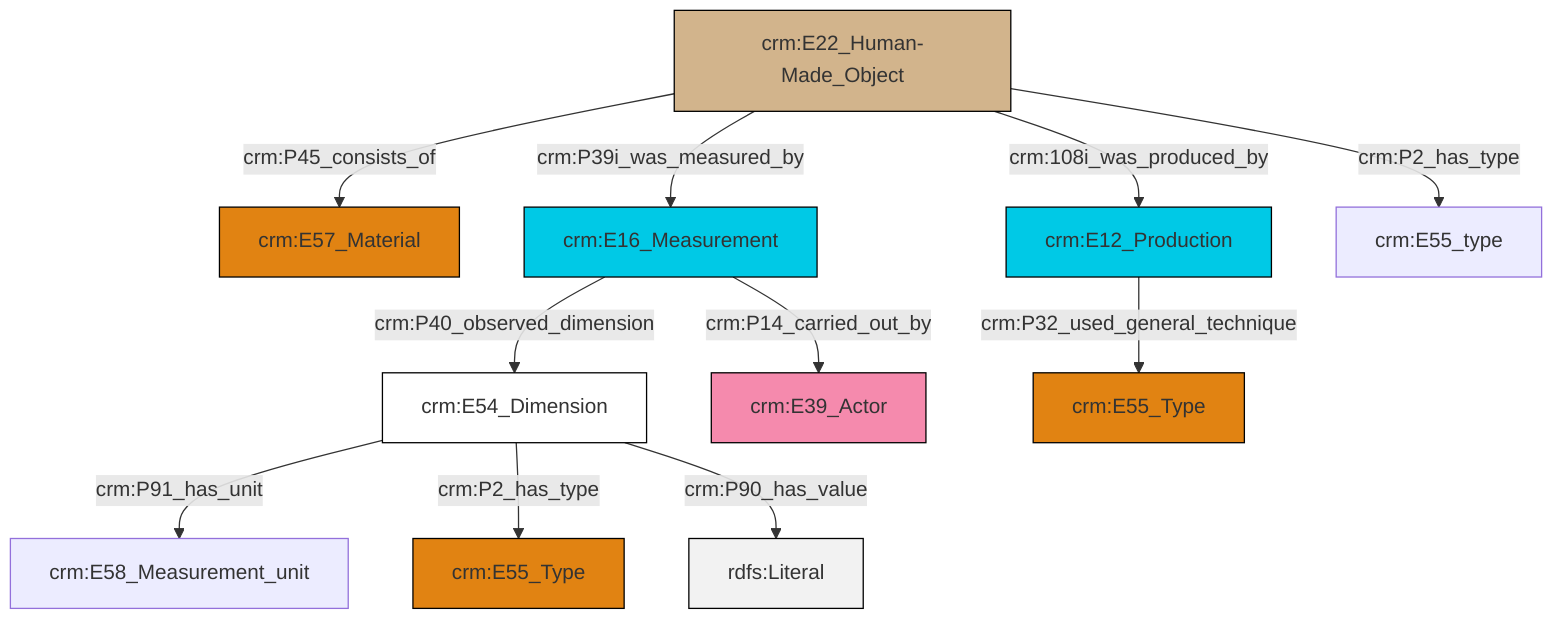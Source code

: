 graph TD
classDef Literal fill:#f2f2f2,stroke:#000000;
classDef CRM_Entity fill:#FFFFFF,stroke:#000000;
classDef Temporal_Entity fill:#00C9E6, stroke:#000000;
classDef Type fill:#E18312, stroke:#000000;
classDef Time-Span fill:#2C9C91, stroke:#000000;
classDef Appellation fill:#FFEB7F, stroke:#000000;
classDef Place fill:#008836, stroke:#000000;
classDef Persistent_Item fill:#B266B2, stroke:#000000;
classDef Conceptual_Object fill:#FFD700, stroke:#000000;
classDef Physical_Thing fill:#D2B48C, stroke:#000000;
classDef Actor fill:#f58aad, stroke:#000000;
classDef PC_Classes fill:#4ce600, stroke:#000000;
classDef Multi fill:#cccccc,stroke:#000000;

0["crm:E54_Dimension"]:::CRM_Entity -->|crm:P91_has_unit| 1["crm:E58_Measurement_unit"]:::Default
0["crm:E54_Dimension"]:::CRM_Entity -->|crm:P2_has_type| 4["crm:E55_Type"]:::Type
6["crm:E16_Measurement"]:::Temporal_Entity -->|crm:P14_carried_out_by| 7["crm:E39_Actor"]:::Actor
8["crm:E12_Production"]:::Temporal_Entity -->|crm:P32_used_general_technique| 9["crm:E55_Type"]:::Type
6["crm:E16_Measurement"]:::Temporal_Entity -->|crm:P40_observed_dimension| 0["crm:E54_Dimension"]:::CRM_Entity
14["crm:E22_Human-Made_Object"]:::Physical_Thing -->|crm:P45_consists_of| 2["crm:E57_Material"]:::Type
14["crm:E22_Human-Made_Object"]:::Physical_Thing -->|crm:P39i_was_measured_by| 6["crm:E16_Measurement"]:::Temporal_Entity
0["crm:E54_Dimension"]:::CRM_Entity -->|crm:P90_has_value| 18[rdfs:Literal]:::Literal
14["crm:E22_Human-Made_Object"]:::Physical_Thing -->|crm:108i_was_produced_by| 8["crm:E12_Production"]:::Temporal_Entity
14["crm:E22_Human-Made_Object"]:::Physical_Thing -->|crm:P2_has_type| 15["crm:E55_type"]:::Default